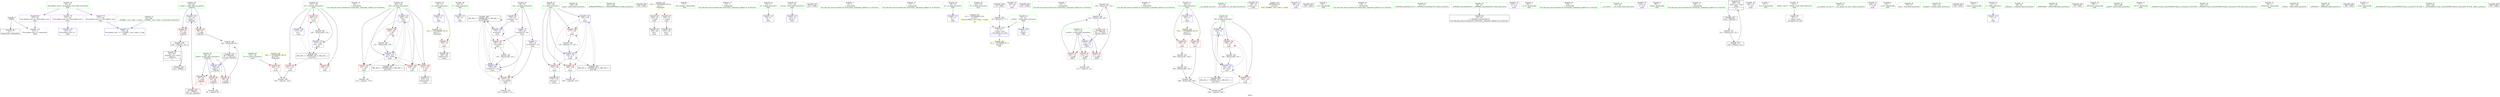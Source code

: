digraph "SVFG" {
	label="SVFG";

	Node0x56452bedf410 [shape=record,color=grey,label="{NodeID: 0\nNullPtr}"];
	Node0x56452bedf410 -> Node0x56452beeb850[style=solid];
	Node0x56452bedf410 -> Node0x56452beefbb0[style=solid];
	Node0x56452bef3860 [shape=record,color=black,label="{NodeID: 180\n105 = PHI(101, 103, )\n}"];
	Node0x56452bef3860 -> Node0x56452beebb20[style=solid];
	Node0x56452beea370 [shape=record,color=red,label="{NodeID: 97\n240\<--137\n\<--tt3\nmain\n}"];
	Node0x56452beea370 -> Node0x56452bef4700[style=solid];
	Node0x56452bee8370 [shape=record,color=green,label="{NodeID: 14\n43\<--1\n\<--dummyObj\nCan only get source location for instruction, argument, global var or function.}"];
	Node0x56452beedbe0 [shape=record,color=grey,label="{NodeID: 194\n212 = cmp(211, 170, )\n}"];
	Node0x56452beeaf30 [shape=record,color=blue,label="{NodeID: 111\n14\<--12\nj\<--\nGlob }"];
	Node0x56452beeaf30 -> Node0x56452beffeb0[style=dashed];
	Node0x56452bee9020 [shape=record,color=green,label="{NodeID: 28\n22\<--23\nl\<--l_field_insensitive\nGlob }"];
	Node0x56452bee9020 -> Node0x56452beef8b0[style=solid];
	Node0x56452befe190 [shape=record,color=black,label="{NodeID: 208\nMR_28V_2 = PHI(MR_28V_5, MR_28V_1, )\npts\{250000 \}\n}"];
	Node0x56452befe190 -> Node0x56452beeab90[style=dashed];
	Node0x56452befe190 -> Node0x56452beeac60[style=dashed];
	Node0x56452befe190 -> Node0x56452bef0260[style=dashed];
	Node0x56452befe190 -> Node0x56452bef04d0[style=dashed];
	Node0x56452befe190 -> Node0x56452befe190[style=dashed];
	Node0x56452bef0190 [shape=record,color=blue,label="{NodeID: 125\n139\<--119\ni\<--\nmain\n}"];
	Node0x56452bef0190 -> Node0x56452beea440[style=dashed];
	Node0x56452bef0190 -> Node0x56452beea510[style=dashed];
	Node0x56452bef0190 -> Node0x56452beea5e0[style=dashed];
	Node0x56452bef0190 -> Node0x56452bef0330[style=dashed];
	Node0x56452bef0190 -> Node0x56452befd290[style=dashed];
	Node0x56452bee9d90 [shape=record,color=green,label="{NodeID: 42\n128\<--129\nmain\<--main_field_insensitive\n}"];
	Node0x56452beeb650 [shape=record,color=green,label="{NodeID: 56\n237\<--238\n_ZNSolsEPFRSoS_E\<--_ZNSolsEPFRSoS_E_field_insensitive\n}"];
	Node0x56452beec270 [shape=record,color=purple,label="{NodeID: 70\n195\<--24\narrayidx15\<--cnt\nmain\n}"];
	Node0x56452beec270 -> Node0x56452beeab90[style=solid];
	Node0x56452beec270 -> Node0x56452bef04d0[style=solid];
	Node0x56452bf0a120 [shape=record,color=black,label="{NodeID: 250\n192 = PHI()\n}"];
	Node0x56452beece60 [shape=record,color=red,label="{NodeID: 84\n146\<--30\n\<--stdin\nmain\n}"];
	Node0x56452beece60 -> Node0x56452beebcc0[style=solid];
	Node0x56452bee13c0 [shape=record,color=green,label="{NodeID: 1\n7\<--1\n__dso_handle\<--dummyObj\nGlob }"];
	Node0x56452bef3e00 [shape=record,color=grey,label="{NodeID: 181\n197 = Binary(196, 119, )\n}"];
	Node0x56452bef3e00 -> Node0x56452bef04d0[style=solid];
	Node0x56452beea440 [shape=record,color=red,label="{NodeID: 98\n168\<--139\n\<--i\nmain\n}"];
	Node0x56452beea440 -> Node0x56452beee060[style=solid];
	Node0x56452bee8440 [shape=record,color=green,label="{NodeID: 15\n73\<--1\n\<--dummyObj\nCan only get source location for instruction, argument, global var or function.}"];
	Node0x56452beedd60 [shape=record,color=grey,label="{NodeID: 195\n218 = cmp(217, 12, )\n}"];
	Node0x56452beeb030 [shape=record,color=blue,label="{NodeID: 112\n16\<--12\nk\<--\nGlob }"];
	Node0x56452bee9120 [shape=record,color=green,label="{NodeID: 29\n24\<--25\ncnt\<--cnt_field_insensitive\nGlob }"];
	Node0x56452bee9120 -> Node0x56452beec1a0[style=solid];
	Node0x56452bee9120 -> Node0x56452beec270[style=solid];
	Node0x56452bee9120 -> Node0x56452beec340[style=solid];
	Node0x56452bef0260 [shape=record,color=blue,label="{NodeID: 126\n174\<--12\narrayidx\<--\nmain\n}"];
	Node0x56452bef0260 -> Node0x56452beeab90[style=dashed];
	Node0x56452bef0260 -> Node0x56452beeac60[style=dashed];
	Node0x56452bef0260 -> Node0x56452bef0260[style=dashed];
	Node0x56452bef0260 -> Node0x56452bef04d0[style=dashed];
	Node0x56452bef0260 -> Node0x56452befe190[style=dashed];
	Node0x56452bee9e90 [shape=record,color=green,label="{NodeID: 43\n131\<--132\nretval\<--retval_field_insensitive\nmain\n}"];
	Node0x56452bee9e90 -> Node0x56452beefff0[style=solid];
	Node0x56452beeb750 [shape=record,color=green,label="{NodeID: 57\n44\<--266\n_GLOBAL__sub_I_nika_1_0.cpp\<--_GLOBAL__sub_I_nika_1_0.cpp_field_insensitive\n}"];
	Node0x56452beeb750 -> Node0x56452beefab0[style=solid];
	Node0x56452beec340 [shape=record,color=purple,label="{NodeID: 71\n216\<--24\narrayidx25\<--cnt\nmain\n}"];
	Node0x56452beec340 -> Node0x56452beeac60[style=solid];
	Node0x56452bf0a1f0 [shape=record,color=black,label="{NodeID: 251\n221 = PHI()\n}"];
	Node0x56452beecf30 [shape=record,color=red,label="{NodeID: 85\n152\<--35\n\<--stdout\nmain\n}"];
	Node0x56452beecf30 -> Node0x56452beebd90[style=solid];
	Node0x56452bedf4a0 [shape=record,color=green,label="{NodeID: 2\n9\<--1\n\<--dummyObj\nCan only get source location for instruction, argument, global var or function.}"];
	Node0x56452bef3f80 [shape=record,color=grey,label="{NodeID: 182\n178 = Binary(177, 119, )\n}"];
	Node0x56452bef3f80 -> Node0x56452bef0330[style=solid];
	Node0x56452beea510 [shape=record,color=red,label="{NodeID: 99\n172\<--139\n\<--i\nmain\n}"];
	Node0x56452beea510 -> Node0x56452beebe60[style=solid];
	Node0x56452bee8510 [shape=record,color=green,label="{NodeID: 16\n77\<--1\n\<--dummyObj\nCan only get source location for instruction, argument, global var or function.}"];
	Node0x56452beedee0 [shape=record,color=grey,label="{NodeID: 196\n94 = cmp(93, 95, )\n}"];
	Node0x56452beeb130 [shape=record,color=blue,label="{NodeID: 113\n18\<--12\nm\<--\nGlob }"];
	Node0x56452bee9220 [shape=record,color=green,label="{NodeID: 30\n42\<--46\nllvm.global_ctors\<--llvm.global_ctors_field_insensitive\nGlob }"];
	Node0x56452bee9220 -> Node0x56452beec8f0[style=solid];
	Node0x56452bee9220 -> Node0x56452beec9f0[style=solid];
	Node0x56452bee9220 -> Node0x56452beecaf0[style=solid];
	Node0x56452bef0330 [shape=record,color=blue,label="{NodeID: 127\n139\<--178\ni\<--inc\nmain\n}"];
	Node0x56452bef0330 -> Node0x56452beea440[style=dashed];
	Node0x56452bef0330 -> Node0x56452beea510[style=dashed];
	Node0x56452bef0330 -> Node0x56452beea5e0[style=dashed];
	Node0x56452bef0330 -> Node0x56452bef0330[style=dashed];
	Node0x56452bef0330 -> Node0x56452befd290[style=dashed];
	Node0x56452bee9f60 [shape=record,color=green,label="{NodeID: 44\n133\<--134\ntt\<--tt_field_insensitive\nmain\n}"];
	Node0x56452bf00690 [shape=record,color=yellow,style=double,label="{NodeID: 224\n2V_1 = ENCHI(MR_2V_0)\npts\{10 \}\nFun[_GLOBAL__sub_I_nika_1_0.cpp]|{<s0>16}}"];
	Node0x56452bf00690:s0 -> Node0x56452beefcb0[style=dashed,color=red];
	Node0x56452beeb850 [shape=record,color=black,label="{NodeID: 58\n2\<--3\ndummyVal\<--dummyVal\n}"];
	Node0x56452beec410 [shape=record,color=purple,label="{NodeID: 72\n147\<--26\n\<--.str\nmain\n}"];
	Node0x56452bf0a2f0 [shape=record,color=black,label="{NodeID: 252\n225 = PHI()\n}"];
	Node0x56452beed000 [shape=record,color=red,label="{NodeID: 86\n98\<--87\n\<--x.addr\n_Z3gcdxx\n}"];
	Node0x56452beed000 -> Node0x56452bef4880[style=solid];
	Node0x56452bee7c90 [shape=record,color=green,label="{NodeID: 3\n12\<--1\n\<--dummyObj\nCan only get source location for instruction, argument, global var or function.}"];
	Node0x56452bef4100 [shape=record,color=grey,label="{NodeID: 183\n118 = Binary(117, 119, )\n}"];
	Node0x56452bef4100 -> Node0x56452bef4280[style=solid];
	Node0x56452beea5e0 [shape=record,color=red,label="{NodeID: 100\n177\<--139\n\<--i\nmain\n}"];
	Node0x56452beea5e0 -> Node0x56452bef3f80[style=solid];
	Node0x56452bee85e0 [shape=record,color=green,label="{NodeID: 17\n95\<--1\n\<--dummyObj\nCan only get source location for instruction, argument, global var or function.}"];
	Node0x56452beee060 [shape=record,color=grey,label="{NodeID: 197\n169 = cmp(168, 170, )\n}"];
	Node0x56452beeb230 [shape=record,color=blue,label="{NodeID: 114\n20\<--12\nn\<--\nGlob }"];
	Node0x56452beeb230 -> Node0x56452befff90[style=dashed];
	Node0x56452bee9320 [shape=record,color=green,label="{NodeID: 31\n47\<--48\n__cxx_global_var_init\<--__cxx_global_var_init_field_insensitive\n}"];
	Node0x56452bef0400 [shape=record,color=blue,label="{NodeID: 128\n141\<--12\ni8\<--\nmain\n}"];
	Node0x56452bef0400 -> Node0x56452beea6b0[style=dashed];
	Node0x56452bef0400 -> Node0x56452beea780[style=dashed];
	Node0x56452bef0400 -> Node0x56452bef05a0[style=dashed];
	Node0x56452bef0400 -> Node0x56452befd790[style=dashed];
	Node0x56452beea030 [shape=record,color=green,label="{NodeID: 45\n135\<--136\ntn\<--tn_field_insensitive\nmain\n}"];
	Node0x56452beea030 -> Node0x56452beed680[style=solid];
	Node0x56452beeb950 [shape=record,color=black,label="{NodeID: 59\n130\<--12\nmain_ret\<--\nmain\n}"];
	Node0x56452bf01eb0 [shape=record,color=yellow,style=double,label="{NodeID: 239\nRETMU(2V_2)\npts\{10 \}\nFun[_GLOBAL__sub_I_nika_1_0.cpp]}"];
	Node0x56452beec4e0 [shape=record,color=purple,label="{NodeID: 73\n148\<--28\n\<--.str.2\nmain\n}"];
	Node0x56452bf0a3c0 [shape=record,color=black,label="{NodeID: 253\n234 = PHI()\n}"];
	Node0x56452beed0d0 [shape=record,color=red,label="{NodeID: 87\n103\<--87\n\<--x.addr\n_Z3gcdxx\n}"];
	Node0x56452beed0d0 -> Node0x56452bef3860[style=solid];
	Node0x56452bee1080 [shape=record,color=green,label="{NodeID: 4\n26\<--1\n.str\<--dummyObj\nGlob }"];
	Node0x56452bef4280 [shape=record,color=grey,label="{NodeID: 184\n121 = Binary(118, 120, )\n|{<s0>5}}"];
	Node0x56452bef4280:s0 -> Node0x56452bf0a800[style=solid,color=red];
	Node0x56452beea6b0 [shape=record,color=red,label="{NodeID: 101\n183\<--141\n\<--i8\nmain\n}"];
	Node0x56452beea6b0 -> Node0x56452beee4e0[style=solid];
	Node0x56452bee86b0 [shape=record,color=green,label="{NodeID: 18\n119\<--1\n\<--dummyObj\nCan only get source location for instruction, argument, global var or function.}"];
	Node0x56452beee1e0 [shape=record,color=grey,label="{NodeID: 198\n163 = cmp(161, 162, )\n}"];
	Node0x56452beef8b0 [shape=record,color=blue,label="{NodeID: 115\n22\<--12\nl\<--\nGlob }"];
	Node0x56452bee9420 [shape=record,color=green,label="{NodeID: 32\n51\<--52\n_ZNSt8ios_base4InitC1Ev\<--_ZNSt8ios_base4InitC1Ev_field_insensitive\n}"];
	Node0x56452bef04d0 [shape=record,color=blue,label="{NodeID: 129\n195\<--197\narrayidx15\<--xor\nmain\n}"];
	Node0x56452bef04d0 -> Node0x56452beeab90[style=dashed];
	Node0x56452bef04d0 -> Node0x56452beeac60[style=dashed];
	Node0x56452bef04d0 -> Node0x56452bef04d0[style=dashed];
	Node0x56452bef04d0 -> Node0x56452befe190[style=dashed];
	Node0x56452beea100 [shape=record,color=green,label="{NodeID: 46\n137\<--138\ntt3\<--tt3_field_insensitive\nmain\n}"];
	Node0x56452beea100 -> Node0x56452beed750[style=solid];
	Node0x56452beea100 -> Node0x56452beea2a0[style=solid];
	Node0x56452beea100 -> Node0x56452beea370[style=solid];
	Node0x56452beea100 -> Node0x56452bef00c0[style=solid];
	Node0x56452beea100 -> Node0x56452bef0810[style=solid];
	Node0x56452beeba20 [shape=record,color=black,label="{NodeID: 60\n55\<--56\n\<--_ZNSt8ios_base4InitD1Ev\nCan only get source location for instruction, argument, global var or function.}"];
	Node0x56452beec5b0 [shape=record,color=purple,label="{NodeID: 74\n153\<--31\n\<--.str.3\nmain\n}"];
	Node0x56452bf0a490 [shape=record,color=black,label="{NodeID: 254\n85 = PHI(97, )\n0th arg _Z3gcdxx }"];
	Node0x56452bf0a490 -> Node0x56452beefd80[style=solid];
	Node0x56452beed1a0 [shape=record,color=red,label="{NodeID: 88\n93\<--89\n\<--y.addr\n_Z3gcdxx\n}"];
	Node0x56452beed1a0 -> Node0x56452beedee0[style=solid];
	Node0x56452bee1110 [shape=record,color=green,label="{NodeID: 5\n28\<--1\n.str.2\<--dummyObj\nGlob }"];
	Node0x56452bef4400 [shape=record,color=grey,label="{NodeID: 185\n201 = Binary(200, 119, )\n}"];
	Node0x56452bef4400 -> Node0x56452bef05a0[style=solid];
	Node0x56452beea780 [shape=record,color=red,label="{NodeID: 102\n200\<--141\n\<--i8\nmain\n}"];
	Node0x56452beea780 -> Node0x56452bef4400[style=solid];
	Node0x56452bee8780 [shape=record,color=green,label="{NodeID: 19\n170\<--1\n\<--dummyObj\nCan only get source location for instruction, argument, global var or function.}"];
	Node0x56452beee360 [shape=record,color=grey,label="{NodeID: 199\n115 = cmp(114, 12, )\n}"];
	Node0x56452beef9b0 [shape=record,color=blue,label="{NodeID: 116\n271\<--43\nllvm.global_ctors_0\<--\nGlob }"];
	Node0x56452bee9520 [shape=record,color=green,label="{NodeID: 33\n57\<--58\n__cxa_atexit\<--__cxa_atexit_field_insensitive\n}"];
	Node0x56452bef05a0 [shape=record,color=blue,label="{NodeID: 130\n141\<--201\ni8\<--inc17\nmain\n}"];
	Node0x56452bef05a0 -> Node0x56452beea6b0[style=dashed];
	Node0x56452bef05a0 -> Node0x56452beea780[style=dashed];
	Node0x56452bef05a0 -> Node0x56452bef05a0[style=dashed];
	Node0x56452bef05a0 -> Node0x56452befd790[style=dashed];
	Node0x56452beea1d0 [shape=record,color=green,label="{NodeID: 47\n139\<--140\ni\<--i_field_insensitive\nmain\n}"];
	Node0x56452beea1d0 -> Node0x56452beea440[style=solid];
	Node0x56452beea1d0 -> Node0x56452beea510[style=solid];
	Node0x56452beea1d0 -> Node0x56452beea5e0[style=solid];
	Node0x56452beea1d0 -> Node0x56452bef0190[style=solid];
	Node0x56452beea1d0 -> Node0x56452bef0330[style=solid];
	Node0x56452beebb20 [shape=record,color=black,label="{NodeID: 61\n84\<--105\n_Z3gcdxx_ret\<--cond\n_Z3gcdxx\n|{<s0>4}}"];
	Node0x56452beebb20:s0 -> Node0x56452bf09150[style=solid,color=blue];
	Node0x56452beec680 [shape=record,color=purple,label="{NodeID: 75\n154\<--33\n\<--.str.4\nmain\n}"];
	Node0x56452bf0a6c0 [shape=record,color=black,label="{NodeID: 255\n86 = PHI(100, )\n1st arg _Z3gcdxx }"];
	Node0x56452bf0a6c0 -> Node0x56452beefe50[style=solid];
	Node0x56452beed270 [shape=record,color=red,label="{NodeID: 89\n97\<--89\n\<--y.addr\n_Z3gcdxx\n|{<s0>4}}"];
	Node0x56452beed270:s0 -> Node0x56452bf0a490[style=solid,color=red];
	Node0x56452bee11a0 [shape=record,color=green,label="{NodeID: 6\n30\<--1\nstdin\<--dummyObj\nGlob }"];
	Node0x56452bef4580 [shape=record,color=grey,label="{NodeID: 186\n189 = Binary(184, 188, )\n}"];
	Node0x56452bef4580 -> Node0x56452beee4e0[style=solid];
	Node0x56452beea850 [shape=record,color=red,label="{NodeID: 103\n211\<--143\n\<--i20\nmain\n}"];
	Node0x56452beea850 -> Node0x56452beedbe0[style=solid];
	Node0x56452bee8850 [shape=record,color=green,label="{NodeID: 20\n187\<--1\n\<--dummyObj\nCan only get source location for instruction, argument, global var or function.}"];
	Node0x56452beee4e0 [shape=record,color=grey,label="{NodeID: 200\n190 = cmp(183, 189, )\n}"];
	Node0x56452beefab0 [shape=record,color=blue,label="{NodeID: 117\n272\<--44\nllvm.global_ctors_1\<--_GLOBAL__sub_I_nika_1_0.cpp\nGlob }"];
	Node0x56452bee9620 [shape=record,color=green,label="{NodeID: 34\n56\<--62\n_ZNSt8ios_base4InitD1Ev\<--_ZNSt8ios_base4InitD1Ev_field_insensitive\n}"];
	Node0x56452bee9620 -> Node0x56452beeba20[style=solid];
	Node0x56452beffda0 [shape=record,color=yellow,style=double,label="{NodeID: 214\n10V_1 = ENCHI(MR_10V_0)\npts\{1 \}\nFun[main]}"];
	Node0x56452beffda0 -> Node0x56452beece60[style=dashed];
	Node0x56452beffda0 -> Node0x56452beecf30[style=dashed];
	Node0x56452bef0670 [shape=record,color=blue,label="{NodeID: 131\n143\<--119\ni20\<--\nmain\n}"];
	Node0x56452bef0670 -> Node0x56452beea850[style=dashed];
	Node0x56452bef0670 -> Node0x56452beea920[style=dashed];
	Node0x56452bef0670 -> Node0x56452beea9f0[style=dashed];
	Node0x56452bef0670 -> Node0x56452beeaac0[style=dashed];
	Node0x56452bef0670 -> Node0x56452bef0740[style=dashed];
	Node0x56452bef0670 -> Node0x56452befdc90[style=dashed];
	Node0x56452bee1910 [shape=record,color=green,label="{NodeID: 48\n141\<--142\ni8\<--i8_field_insensitive\nmain\n}"];
	Node0x56452bee1910 -> Node0x56452beea6b0[style=solid];
	Node0x56452bee1910 -> Node0x56452beea780[style=solid];
	Node0x56452bee1910 -> Node0x56452bef0400[style=solid];
	Node0x56452bee1910 -> Node0x56452bef05a0[style=solid];
	Node0x56452beebbf0 [shape=record,color=black,label="{NodeID: 62\n109\<--126\n_Z2bci_ret\<--cond\n_Z2bci\n|{<s0>5}}"];
	Node0x56452beebbf0:s0 -> Node0x56452bf09df0[style=solid,color=blue];
	Node0x56452bf02230 [shape=record,color=yellow,style=double,label="{NodeID: 242\n2V_2 = CSCHI(MR_2V_1)\npts\{10 \}\nCS[]}"];
	Node0x56452beec750 [shape=record,color=purple,label="{NodeID: 76\n205\<--37\n\<--.str.5\nmain\n}"];
	Node0x56452bf0a800 [shape=record,color=black,label="{NodeID: 256\n110 = PHI(121, )\n0th arg _Z2bci }"];
	Node0x56452bf0a800 -> Node0x56452beeff20[style=solid];
	Node0x56452beed340 [shape=record,color=red,label="{NodeID: 90\n99\<--89\n\<--y.addr\n_Z3gcdxx\n}"];
	Node0x56452beed340 -> Node0x56452bef4880[style=solid];
	Node0x56452bee14c0 [shape=record,color=green,label="{NodeID: 7\n31\<--1\n.str.3\<--dummyObj\nGlob }"];
	Node0x56452bef4700 [shape=record,color=grey,label="{NodeID: 187\n241 = Binary(240, 119, )\n}"];
	Node0x56452bef4700 -> Node0x56452bef0810[style=solid];
	Node0x56452beea920 [shape=record,color=red,label="{NodeID: 104\n214\<--143\n\<--i20\nmain\n}"];
	Node0x56452beea920 -> Node0x56452beec000[style=solid];
	Node0x56452bee8920 [shape=record,color=green,label="{NodeID: 21\n4\<--6\n_ZStL8__ioinit\<--_ZStL8__ioinit_field_insensitive\nGlob }"];
	Node0x56452bee8920 -> Node0x56452beec0d0[style=solid];
	Node0x56452beefbb0 [shape=record,color=blue, style = dotted,label="{NodeID: 118\n273\<--3\nllvm.global_ctors_2\<--dummyVal\nGlob }"];
	Node0x56452bee9720 [shape=record,color=green,label="{NodeID: 35\n69\<--70\n__cxx_global_var_init.1\<--__cxx_global_var_init.1_field_insensitive\n}"];
	Node0x56452beffeb0 [shape=record,color=yellow,style=double,label="{NodeID: 215\n12V_1 = ENCHI(MR_12V_0)\npts\{15 \}\nFun[main]}"];
	Node0x56452beffeb0 -> Node0x56452beecbf0[style=dashed];
	Node0x56452bef0740 [shape=record,color=blue,label="{NodeID: 132\n143\<--231\ni20\<--inc29\nmain\n}"];
	Node0x56452bef0740 -> Node0x56452beea850[style=dashed];
	Node0x56452bef0740 -> Node0x56452beea920[style=dashed];
	Node0x56452bef0740 -> Node0x56452beea9f0[style=dashed];
	Node0x56452bef0740 -> Node0x56452beeaac0[style=dashed];
	Node0x56452bef0740 -> Node0x56452bef0740[style=dashed];
	Node0x56452bef0740 -> Node0x56452befdc90[style=dashed];
	Node0x56452bee19e0 [shape=record,color=green,label="{NodeID: 49\n143\<--144\ni20\<--i20_field_insensitive\nmain\n}"];
	Node0x56452bee19e0 -> Node0x56452beea850[style=solid];
	Node0x56452bee19e0 -> Node0x56452beea920[style=solid];
	Node0x56452bee19e0 -> Node0x56452beea9f0[style=solid];
	Node0x56452bee19e0 -> Node0x56452beeaac0[style=solid];
	Node0x56452bee19e0 -> Node0x56452bef0670[style=solid];
	Node0x56452bee19e0 -> Node0x56452bef0740[style=solid];
	Node0x56452beebcc0 [shape=record,color=black,label="{NodeID: 63\n149\<--146\ncall\<--\nmain\n}"];
	Node0x56452bf09150 [shape=record,color=black,label="{NodeID: 243\n101 = PHI(84, )\n}"];
	Node0x56452bf09150 -> Node0x56452bef3860[style=solid];
	Node0x56452beec820 [shape=record,color=purple,label="{NodeID: 77\n220\<--40\n\<--.str.6\nmain\n}"];
	Node0x56452beed410 [shape=record,color=red,label="{NodeID: 91\n114\<--111\n\<--n.addr\n_Z2bci\n}"];
	Node0x56452beed410 -> Node0x56452beee360[style=solid];
	Node0x56452bee1550 [shape=record,color=green,label="{NodeID: 8\n33\<--1\n.str.4\<--dummyObj\nGlob }"];
	Node0x56452bef4880 [shape=record,color=grey,label="{NodeID: 188\n100 = Binary(98, 99, )\n|{<s0>4}}"];
	Node0x56452bef4880:s0 -> Node0x56452bf0a6c0[style=solid,color=red];
	Node0x56452beea9f0 [shape=record,color=red,label="{NodeID: 105\n224\<--143\n\<--i20\nmain\n}"];
	Node0x56452bee8a20 [shape=record,color=green,label="{NodeID: 22\n8\<--10\n_ZL2pi\<--_ZL2pi_field_insensitive\nGlob }"];
	Node0x56452bee8a20 -> Node0x56452beead30[style=solid];
	Node0x56452bee8a20 -> Node0x56452beefcb0[style=solid];
	Node0x56452beefcb0 [shape=record,color=blue,label="{NodeID: 119\n8\<--76\n_ZL2pi\<--mul\n__cxx_global_var_init.1\n|{<s0>16}}"];
	Node0x56452beefcb0:s0 -> Node0x56452bf02230[style=dashed,color=blue];
	Node0x56452bee9820 [shape=record,color=green,label="{NodeID: 36\n74\<--75\natan\<--atan_field_insensitive\n}"];
	Node0x56452befff90 [shape=record,color=yellow,style=double,label="{NodeID: 216\n14V_1 = ENCHI(MR_14V_0)\npts\{21 \}\nFun[main]}"];
	Node0x56452befff90 -> Node0x56452beeccc0[style=dashed];
	Node0x56452befff90 -> Node0x56452beecd90[style=dashed];
	Node0x56452bef0810 [shape=record,color=blue,label="{NodeID: 133\n137\<--241\ntt3\<--inc33\nmain\n}"];
	Node0x56452bef0810 -> Node0x56452befcd90[style=dashed];
	Node0x56452bee1ab0 [shape=record,color=green,label="{NodeID: 50\n150\<--151\nfreopen\<--freopen_field_insensitive\n}"];
	Node0x56452beebd90 [shape=record,color=black,label="{NodeID: 64\n155\<--152\ncall1\<--\nmain\n}"];
	Node0x56452bf09b80 [shape=record,color=black,label="{NodeID: 244\n206 = PHI()\n}"];
	Node0x56452beec8f0 [shape=record,color=purple,label="{NodeID: 78\n271\<--42\nllvm.global_ctors_0\<--llvm.global_ctors\nGlob }"];
	Node0x56452beec8f0 -> Node0x56452beef9b0[style=solid];
	Node0x56452beed4e0 [shape=record,color=red,label="{NodeID: 92\n117\<--111\n\<--n.addr\n_Z2bci\n}"];
	Node0x56452beed4e0 -> Node0x56452bef4100[style=solid];
	Node0x56452bee15e0 [shape=record,color=green,label="{NodeID: 9\n35\<--1\nstdout\<--dummyObj\nGlob }"];
	Node0x56452bef4a00 [shape=record,color=grey,label="{NodeID: 189\n231 = Binary(230, 119, )\n}"];
	Node0x56452bef4a00 -> Node0x56452bef0740[style=solid];
	Node0x56452beeaac0 [shape=record,color=red,label="{NodeID: 106\n230\<--143\n\<--i20\nmain\n}"];
	Node0x56452beeaac0 -> Node0x56452bef4a00[style=solid];
	Node0x56452bee8b20 [shape=record,color=green,label="{NodeID: 23\n11\<--13\ni\<--i_field_insensitive\nGlob }"];
	Node0x56452bee8b20 -> Node0x56452beeae30[style=solid];
	Node0x56452beefd80 [shape=record,color=blue,label="{NodeID: 120\n87\<--85\nx.addr\<--x\n_Z3gcdxx\n}"];
	Node0x56452beefd80 -> Node0x56452beed000[style=dashed];
	Node0x56452beefd80 -> Node0x56452beed0d0[style=dashed];
	Node0x56452bee9920 [shape=record,color=green,label="{NodeID: 37\n82\<--83\n_Z3gcdxx\<--_Z3gcdxx_field_insensitive\n}"];
	Node0x56452bee1bb0 [shape=record,color=green,label="{NodeID: 51\n157\<--158\n_ZNSirsERi\<--_ZNSirsERi_field_insensitive\n}"];
	Node0x56452beebe60 [shape=record,color=black,label="{NodeID: 65\n173\<--172\nidxprom\<--\nmain\n}"];
	Node0x56452bf09c50 [shape=record,color=black,label="{NodeID: 245\n54 = PHI()\n}"];
	Node0x56452beec9f0 [shape=record,color=purple,label="{NodeID: 79\n272\<--42\nllvm.global_ctors_1\<--llvm.global_ctors\nGlob }"];
	Node0x56452beec9f0 -> Node0x56452beefab0[style=solid];
	Node0x56452beed5b0 [shape=record,color=red,label="{NodeID: 93\n120\<--111\n\<--n.addr\n_Z2bci\n}"];
	Node0x56452beed5b0 -> Node0x56452bef4280[style=solid];
	Node0x56452bee8130 [shape=record,color=green,label="{NodeID: 10\n36\<--1\n_ZSt3cin\<--dummyObj\nGlob }"];
	Node0x56452bef4b80 [shape=record,color=grey,label="{NodeID: 190\n76 = Binary(72, 77, )\n}"];
	Node0x56452bef4b80 -> Node0x56452beefcb0[style=solid];
	Node0x56452beeab90 [shape=record,color=red,label="{NodeID: 107\n196\<--195\n\<--arrayidx15\nmain\n}"];
	Node0x56452beeab90 -> Node0x56452bef3e00[style=solid];
	Node0x56452bee8c20 [shape=record,color=green,label="{NodeID: 24\n14\<--15\nj\<--j_field_insensitive\nGlob }"];
	Node0x56452bee8c20 -> Node0x56452beecbf0[style=solid];
	Node0x56452bee8c20 -> Node0x56452beeaf30[style=solid];
	Node0x56452befcd90 [shape=record,color=black,label="{NodeID: 204\nMR_20V_3 = PHI(MR_20V_4, MR_20V_2, )\npts\{138 \}\n}"];
	Node0x56452befcd90 -> Node0x56452beed750[style=dashed];
	Node0x56452befcd90 -> Node0x56452beea2a0[style=dashed];
	Node0x56452befcd90 -> Node0x56452beea370[style=dashed];
	Node0x56452befcd90 -> Node0x56452bef0810[style=dashed];
	Node0x56452beefe50 [shape=record,color=blue,label="{NodeID: 121\n89\<--86\ny.addr\<--y\n_Z3gcdxx\n}"];
	Node0x56452beefe50 -> Node0x56452beed1a0[style=dashed];
	Node0x56452beefe50 -> Node0x56452beed270[style=dashed];
	Node0x56452beefe50 -> Node0x56452beed340[style=dashed];
	Node0x56452bee9a20 [shape=record,color=green,label="{NodeID: 38\n87\<--88\nx.addr\<--x.addr_field_insensitive\n_Z3gcdxx\n}"];
	Node0x56452bee9a20 -> Node0x56452beed000[style=solid];
	Node0x56452bee9a20 -> Node0x56452beed0d0[style=solid];
	Node0x56452bee9a20 -> Node0x56452beefd80[style=solid];
	Node0x56452bf00150 [shape=record,color=yellow,style=double,label="{NodeID: 218\n18V_1 = ENCHI(MR_18V_0)\npts\{136 \}\nFun[main]}"];
	Node0x56452bf00150 -> Node0x56452beed680[style=dashed];
	Node0x56452beeb2c0 [shape=record,color=green,label="{NodeID: 52\n207\<--208\nprintf\<--printf_field_insensitive\n}"];
	Node0x56452beebf30 [shape=record,color=black,label="{NodeID: 66\n194\<--193\nidxprom14\<--\nmain\n}"];
	Node0x56452bf09d20 [shape=record,color=black,label="{NodeID: 246\n72 = PHI()\n}"];
	Node0x56452bf09d20 -> Node0x56452bef4b80[style=solid];
	Node0x56452beecaf0 [shape=record,color=purple,label="{NodeID: 80\n273\<--42\nllvm.global_ctors_2\<--llvm.global_ctors\nGlob }"];
	Node0x56452beecaf0 -> Node0x56452beefbb0[style=solid];
	Node0x56452beed680 [shape=record,color=red,label="{NodeID: 94\n162\<--135\n\<--tn\nmain\n}"];
	Node0x56452beed680 -> Node0x56452beee1e0[style=solid];
	Node0x56452bee81c0 [shape=record,color=green,label="{NodeID: 11\n37\<--1\n.str.5\<--dummyObj\nGlob }"];
	Node0x56452bef4d00 [shape=record,color=grey,label="{NodeID: 191\n123 = Binary(122, 119, )\n}"];
	Node0x56452bef4d00 -> Node0x56452bc81620[style=solid];
	Node0x56452beeac60 [shape=record,color=red,label="{NodeID: 108\n217\<--216\n\<--arrayidx25\nmain\n}"];
	Node0x56452beeac60 -> Node0x56452beedd60[style=solid];
	Node0x56452bee8d20 [shape=record,color=green,label="{NodeID: 25\n16\<--17\nk\<--k_field_insensitive\nGlob }"];
	Node0x56452bee8d20 -> Node0x56452beeb030[style=solid];
	Node0x56452befd290 [shape=record,color=black,label="{NodeID: 205\nMR_22V_2 = PHI(MR_22V_4, MR_22V_1, )\npts\{140 \}\n}"];
	Node0x56452befd290 -> Node0x56452bef0190[style=dashed];
	Node0x56452beeff20 [shape=record,color=blue,label="{NodeID: 122\n111\<--110\nn.addr\<--n\n_Z2bci\n}"];
	Node0x56452beeff20 -> Node0x56452beed410[style=dashed];
	Node0x56452beeff20 -> Node0x56452beed4e0[style=dashed];
	Node0x56452beeff20 -> Node0x56452beed5b0[style=dashed];
	Node0x56452bee9af0 [shape=record,color=green,label="{NodeID: 39\n89\<--90\ny.addr\<--y.addr_field_insensitive\n_Z3gcdxx\n}"];
	Node0x56452bee9af0 -> Node0x56452beed1a0[style=solid];
	Node0x56452bee9af0 -> Node0x56452beed270[style=solid];
	Node0x56452bee9af0 -> Node0x56452beed340[style=solid];
	Node0x56452bee9af0 -> Node0x56452beefe50[style=solid];
	Node0x56452beeb350 [shape=record,color=green,label="{NodeID: 53\n222\<--223\n_ZStlsISt11char_traitsIcEERSt13basic_ostreamIcT_ES5_PKc\<--_ZStlsISt11char_traitsIcEERSt13basic_ostreamIcT_ES5_PKc_field_insensitive\n}"];
	Node0x56452beec000 [shape=record,color=black,label="{NodeID: 67\n215\<--214\nidxprom24\<--\nmain\n}"];
	Node0x56452bf09df0 [shape=record,color=black,label="{NodeID: 247\n122 = PHI(109, )\n}"];
	Node0x56452bf09df0 -> Node0x56452bef4d00[style=solid];
	Node0x56452beecbf0 [shape=record,color=red,label="{NodeID: 81\n193\<--14\n\<--j\nmain\n}"];
	Node0x56452beecbf0 -> Node0x56452beebf30[style=solid];
	Node0x56452beed750 [shape=record,color=red,label="{NodeID: 95\n161\<--137\n\<--tt3\nmain\n}"];
	Node0x56452beed750 -> Node0x56452beee1e0[style=solid];
	Node0x56452bee8250 [shape=record,color=green,label="{NodeID: 12\n39\<--1\n_ZSt4cout\<--dummyObj\nGlob }"];
	Node0x56452beed8e0 [shape=record,color=grey,label="{NodeID: 192\n188 = Binary(186, 119, )\n}"];
	Node0x56452beed8e0 -> Node0x56452bef4580[style=solid];
	Node0x56452beead30 [shape=record,color=blue,label="{NodeID: 109\n8\<--9\n_ZL2pi\<--\nGlob }"];
	Node0x56452bee8e20 [shape=record,color=green,label="{NodeID: 26\n18\<--19\nm\<--m_field_insensitive\nGlob }"];
	Node0x56452bee8e20 -> Node0x56452beeb130[style=solid];
	Node0x56452befd790 [shape=record,color=black,label="{NodeID: 206\nMR_24V_2 = PHI(MR_24V_4, MR_24V_1, )\npts\{142 \}\n}"];
	Node0x56452befd790 -> Node0x56452bef0400[style=dashed];
	Node0x56452beefff0 [shape=record,color=blue,label="{NodeID: 123\n131\<--12\nretval\<--\nmain\n}"];
	Node0x56452bee9bc0 [shape=record,color=green,label="{NodeID: 40\n107\<--108\n_Z2bci\<--_Z2bci_field_insensitive\n}"];
	Node0x56452beeb450 [shape=record,color=green,label="{NodeID: 54\n226\<--227\n_ZNSolsEi\<--_ZNSolsEi_field_insensitive\n}"];
	Node0x56452beec0d0 [shape=record,color=purple,label="{NodeID: 68\n53\<--4\n\<--_ZStL8__ioinit\n__cxx_global_var_init\n}"];
	Node0x56452bf09f80 [shape=record,color=black,label="{NodeID: 248\n156 = PHI()\n}"];
	Node0x56452beeccc0 [shape=record,color=red,label="{NodeID: 82\n184\<--20\n\<--n\nmain\n}"];
	Node0x56452beeccc0 -> Node0x56452bef4580[style=solid];
	Node0x56452bc81620 [shape=record,color=black,label="{NodeID: 179\n126 = PHI(123, 12, )\n}"];
	Node0x56452bc81620 -> Node0x56452beebbf0[style=solid];
	Node0x56452beea2a0 [shape=record,color=red,label="{NodeID: 96\n204\<--137\n\<--tt3\nmain\n}"];
	Node0x56452bee82e0 [shape=record,color=green,label="{NodeID: 13\n40\<--1\n.str.6\<--dummyObj\nGlob }"];
	Node0x56452beeda60 [shape=record,color=grey,label="{NodeID: 193\n186 = Binary(187, 185, )\n}"];
	Node0x56452beeda60 -> Node0x56452beed8e0[style=solid];
	Node0x56452beeae30 [shape=record,color=blue,label="{NodeID: 110\n11\<--12\ni\<--\nGlob }"];
	Node0x56452bee8f20 [shape=record,color=green,label="{NodeID: 27\n20\<--21\nn\<--n_field_insensitive\nGlob }"];
	Node0x56452bee8f20 -> Node0x56452beeccc0[style=solid];
	Node0x56452bee8f20 -> Node0x56452beecd90[style=solid];
	Node0x56452bee8f20 -> Node0x56452beeb230[style=solid];
	Node0x56452befdc90 [shape=record,color=black,label="{NodeID: 207\nMR_26V_2 = PHI(MR_26V_4, MR_26V_1, )\npts\{144 \}\n}"];
	Node0x56452befdc90 -> Node0x56452bef0670[style=dashed];
	Node0x56452bef00c0 [shape=record,color=blue,label="{NodeID: 124\n137\<--119\ntt3\<--\nmain\n}"];
	Node0x56452bef00c0 -> Node0x56452befcd90[style=dashed];
	Node0x56452bee9cc0 [shape=record,color=green,label="{NodeID: 41\n111\<--112\nn.addr\<--n.addr_field_insensitive\n_Z2bci\n}"];
	Node0x56452bee9cc0 -> Node0x56452beed410[style=solid];
	Node0x56452bee9cc0 -> Node0x56452beed4e0[style=solid];
	Node0x56452bee9cc0 -> Node0x56452beed5b0[style=solid];
	Node0x56452bee9cc0 -> Node0x56452beeff20[style=solid];
	Node0x56452beeb550 [shape=record,color=green,label="{NodeID: 55\n235\<--236\n_ZSt4endlIcSt11char_traitsIcEERSt13basic_ostreamIT_T0_ES6_\<--_ZSt4endlIcSt11char_traitsIcEERSt13basic_ostreamIT_T0_ES6__field_insensitive\n}"];
	Node0x56452beec1a0 [shape=record,color=purple,label="{NodeID: 69\n174\<--24\narrayidx\<--cnt\nmain\n}"];
	Node0x56452beec1a0 -> Node0x56452bef0260[style=solid];
	Node0x56452bf0a050 [shape=record,color=black,label="{NodeID: 249\n165 = PHI()\n}"];
	Node0x56452beecd90 [shape=record,color=red,label="{NodeID: 83\n185\<--20\n\<--n\nmain\n}"];
	Node0x56452beecd90 -> Node0x56452beeda60[style=solid];
}
